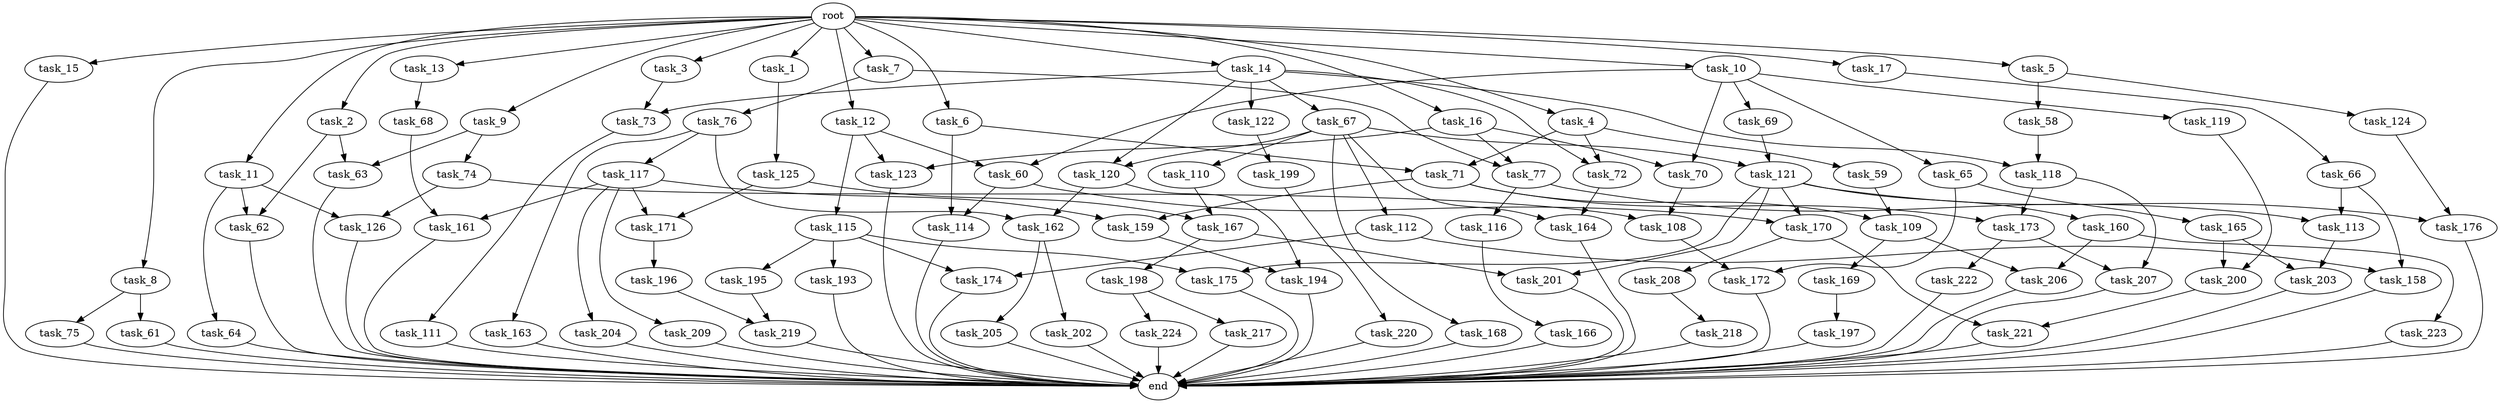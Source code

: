 digraph G {
  root [size="0.000000"];
  task_1 [size="1024.000000"];
  task_2 [size="1024.000000"];
  task_3 [size="1024.000000"];
  task_4 [size="1024.000000"];
  task_5 [size="1024.000000"];
  task_6 [size="1024.000000"];
  task_7 [size="1024.000000"];
  task_8 [size="1024.000000"];
  task_9 [size="1024.000000"];
  task_10 [size="1024.000000"];
  task_11 [size="1024.000000"];
  task_12 [size="1024.000000"];
  task_13 [size="1024.000000"];
  task_14 [size="1024.000000"];
  task_15 [size="1024.000000"];
  task_16 [size="1024.000000"];
  task_17 [size="1024.000000"];
  task_58 [size="420906795008.000000"];
  task_59 [size="34359738368.000000"];
  task_60 [size="1717986918400.000000"];
  task_61 [size="34359738368.000000"];
  task_62 [size="1073741824000.000000"];
  task_63 [size="893353197568.000000"];
  task_64 [size="214748364800.000000"];
  task_65 [size="858993459200.000000"];
  task_66 [size="695784701952.000000"];
  task_67 [size="695784701952.000000"];
  task_68 [size="77309411328.000000"];
  task_69 [size="858993459200.000000"];
  task_70 [size="1554778161152.000000"];
  task_71 [size="455266533376.000000"];
  task_72 [size="730144440320.000000"];
  task_73 [size="1005022347264.000000"];
  task_74 [size="34359738368.000000"];
  task_75 [size="34359738368.000000"];
  task_76 [size="695784701952.000000"];
  task_77 [size="1391569403904.000000"];
  task_108 [size="730144440320.000000"];
  task_109 [size="687194767360.000000"];
  task_110 [size="137438953472.000000"];
  task_111 [size="77309411328.000000"];
  task_112 [size="137438953472.000000"];
  task_113 [size="214748364800.000000"];
  task_114 [size="970662608896.000000"];
  task_115 [size="858993459200.000000"];
  task_116 [size="77309411328.000000"];
  task_117 [size="549755813888.000000"];
  task_118 [size="773094113280.000000"];
  task_119 [size="858993459200.000000"];
  task_120 [size="833223655424.000000"];
  task_121 [size="274877906944.000000"];
  task_122 [size="695784701952.000000"];
  task_123 [size="1554778161152.000000"];
  task_124 [size="420906795008.000000"];
  task_125 [size="549755813888.000000"];
  task_126 [size="910533066752.000000"];
  task_158 [size="171798691840.000000"];
  task_159 [size="687194767360.000000"];
  task_160 [size="214748364800.000000"];
  task_161 [size="214748364800.000000"];
  task_162 [size="858993459200.000000"];
  task_163 [size="549755813888.000000"];
  task_164 [size="996432412672.000000"];
  task_165 [size="695784701952.000000"];
  task_166 [size="34359738368.000000"];
  task_167 [size="446676598784.000000"];
  task_168 [size="137438953472.000000"];
  task_169 [size="137438953472.000000"];
  task_170 [size="764504178688.000000"];
  task_171 [size="274877906944.000000"];
  task_172 [size="1391569403904.000000"];
  task_173 [size="1245540515840.000000"];
  task_174 [size="343597383680.000000"];
  task_175 [size="523986010112.000000"];
  task_176 [size="429496729600.000000"];
  task_193 [size="309237645312.000000"];
  task_194 [size="343597383680.000000"];
  task_195 [size="309237645312.000000"];
  task_196 [size="214748364800.000000"];
  task_197 [size="858993459200.000000"];
  task_198 [size="34359738368.000000"];
  task_199 [size="34359738368.000000"];
  task_200 [size="773094113280.000000"];
  task_201 [size="249108103168.000000"];
  task_202 [size="77309411328.000000"];
  task_203 [size="498216206336.000000"];
  task_204 [size="137438953472.000000"];
  task_205 [size="77309411328.000000"];
  task_206 [size="558345748480.000000"];
  task_207 [size="1116691496960.000000"];
  task_208 [size="34359738368.000000"];
  task_209 [size="137438953472.000000"];
  task_217 [size="549755813888.000000"];
  task_218 [size="420906795008.000000"];
  task_219 [size="1073741824000.000000"];
  task_220 [size="77309411328.000000"];
  task_221 [size="893353197568.000000"];
  task_222 [size="420906795008.000000"];
  task_223 [size="420906795008.000000"];
  task_224 [size="549755813888.000000"];
  end [size="0.000000"];

  root -> task_1 [size="1.000000"];
  root -> task_2 [size="1.000000"];
  root -> task_3 [size="1.000000"];
  root -> task_4 [size="1.000000"];
  root -> task_5 [size="1.000000"];
  root -> task_6 [size="1.000000"];
  root -> task_7 [size="1.000000"];
  root -> task_8 [size="1.000000"];
  root -> task_9 [size="1.000000"];
  root -> task_10 [size="1.000000"];
  root -> task_11 [size="1.000000"];
  root -> task_12 [size="1.000000"];
  root -> task_13 [size="1.000000"];
  root -> task_14 [size="1.000000"];
  root -> task_15 [size="1.000000"];
  root -> task_16 [size="1.000000"];
  root -> task_17 [size="1.000000"];
  task_1 -> task_125 [size="536870912.000000"];
  task_2 -> task_62 [size="838860800.000000"];
  task_2 -> task_63 [size="838860800.000000"];
  task_3 -> task_73 [size="301989888.000000"];
  task_4 -> task_59 [size="33554432.000000"];
  task_4 -> task_71 [size="33554432.000000"];
  task_4 -> task_72 [size="33554432.000000"];
  task_5 -> task_58 [size="411041792.000000"];
  task_5 -> task_124 [size="411041792.000000"];
  task_6 -> task_71 [size="411041792.000000"];
  task_6 -> task_114 [size="411041792.000000"];
  task_7 -> task_76 [size="679477248.000000"];
  task_7 -> task_77 [size="679477248.000000"];
  task_8 -> task_61 [size="33554432.000000"];
  task_8 -> task_75 [size="33554432.000000"];
  task_9 -> task_63 [size="33554432.000000"];
  task_9 -> task_74 [size="33554432.000000"];
  task_10 -> task_60 [size="838860800.000000"];
  task_10 -> task_65 [size="838860800.000000"];
  task_10 -> task_69 [size="838860800.000000"];
  task_10 -> task_70 [size="838860800.000000"];
  task_10 -> task_119 [size="838860800.000000"];
  task_11 -> task_62 [size="209715200.000000"];
  task_11 -> task_64 [size="209715200.000000"];
  task_11 -> task_126 [size="209715200.000000"];
  task_12 -> task_60 [size="838860800.000000"];
  task_12 -> task_115 [size="838860800.000000"];
  task_12 -> task_123 [size="838860800.000000"];
  task_13 -> task_68 [size="75497472.000000"];
  task_14 -> task_67 [size="679477248.000000"];
  task_14 -> task_72 [size="679477248.000000"];
  task_14 -> task_73 [size="679477248.000000"];
  task_14 -> task_118 [size="679477248.000000"];
  task_14 -> task_120 [size="679477248.000000"];
  task_14 -> task_122 [size="679477248.000000"];
  task_15 -> end [size="1.000000"];
  task_16 -> task_70 [size="679477248.000000"];
  task_16 -> task_77 [size="679477248.000000"];
  task_16 -> task_123 [size="679477248.000000"];
  task_17 -> task_66 [size="679477248.000000"];
  task_58 -> task_118 [size="75497472.000000"];
  task_59 -> task_109 [size="134217728.000000"];
  task_60 -> task_114 [size="536870912.000000"];
  task_60 -> task_170 [size="536870912.000000"];
  task_61 -> end [size="1.000000"];
  task_62 -> end [size="1.000000"];
  task_63 -> end [size="1.000000"];
  task_64 -> end [size="1.000000"];
  task_65 -> task_165 [size="679477248.000000"];
  task_65 -> task_172 [size="679477248.000000"];
  task_66 -> task_113 [size="134217728.000000"];
  task_66 -> task_158 [size="134217728.000000"];
  task_67 -> task_110 [size="134217728.000000"];
  task_67 -> task_112 [size="134217728.000000"];
  task_67 -> task_120 [size="134217728.000000"];
  task_67 -> task_121 [size="134217728.000000"];
  task_67 -> task_164 [size="134217728.000000"];
  task_67 -> task_168 [size="134217728.000000"];
  task_68 -> task_161 [size="75497472.000000"];
  task_69 -> task_121 [size="134217728.000000"];
  task_70 -> task_108 [size="33554432.000000"];
  task_71 -> task_109 [size="536870912.000000"];
  task_71 -> task_159 [size="536870912.000000"];
  task_71 -> task_173 [size="536870912.000000"];
  task_72 -> task_164 [size="838860800.000000"];
  task_73 -> task_111 [size="75497472.000000"];
  task_74 -> task_108 [size="679477248.000000"];
  task_74 -> task_126 [size="679477248.000000"];
  task_75 -> end [size="1.000000"];
  task_76 -> task_117 [size="536870912.000000"];
  task_76 -> task_162 [size="536870912.000000"];
  task_76 -> task_163 [size="536870912.000000"];
  task_77 -> task_113 [size="75497472.000000"];
  task_77 -> task_116 [size="75497472.000000"];
  task_108 -> task_172 [size="679477248.000000"];
  task_109 -> task_169 [size="134217728.000000"];
  task_109 -> task_206 [size="134217728.000000"];
  task_110 -> task_167 [size="301989888.000000"];
  task_111 -> end [size="1.000000"];
  task_112 -> task_158 [size="33554432.000000"];
  task_112 -> task_174 [size="33554432.000000"];
  task_113 -> task_203 [size="411041792.000000"];
  task_114 -> end [size="1.000000"];
  task_115 -> task_174 [size="301989888.000000"];
  task_115 -> task_175 [size="301989888.000000"];
  task_115 -> task_193 [size="301989888.000000"];
  task_115 -> task_195 [size="301989888.000000"];
  task_116 -> task_166 [size="33554432.000000"];
  task_117 -> task_159 [size="134217728.000000"];
  task_117 -> task_161 [size="134217728.000000"];
  task_117 -> task_171 [size="134217728.000000"];
  task_117 -> task_204 [size="134217728.000000"];
  task_117 -> task_209 [size="134217728.000000"];
  task_118 -> task_173 [size="679477248.000000"];
  task_118 -> task_207 [size="679477248.000000"];
  task_119 -> task_200 [size="679477248.000000"];
  task_120 -> task_162 [size="301989888.000000"];
  task_120 -> task_194 [size="301989888.000000"];
  task_121 -> task_160 [size="209715200.000000"];
  task_121 -> task_170 [size="209715200.000000"];
  task_121 -> task_175 [size="209715200.000000"];
  task_121 -> task_176 [size="209715200.000000"];
  task_121 -> task_201 [size="209715200.000000"];
  task_122 -> task_199 [size="33554432.000000"];
  task_123 -> end [size="1.000000"];
  task_124 -> task_176 [size="209715200.000000"];
  task_125 -> task_167 [size="134217728.000000"];
  task_125 -> task_171 [size="134217728.000000"];
  task_126 -> end [size="1.000000"];
  task_158 -> end [size="1.000000"];
  task_159 -> task_194 [size="33554432.000000"];
  task_160 -> task_206 [size="411041792.000000"];
  task_160 -> task_223 [size="411041792.000000"];
  task_161 -> end [size="1.000000"];
  task_162 -> task_202 [size="75497472.000000"];
  task_162 -> task_205 [size="75497472.000000"];
  task_163 -> end [size="1.000000"];
  task_164 -> end [size="1.000000"];
  task_165 -> task_200 [size="75497472.000000"];
  task_165 -> task_203 [size="75497472.000000"];
  task_166 -> end [size="1.000000"];
  task_167 -> task_198 [size="33554432.000000"];
  task_167 -> task_201 [size="33554432.000000"];
  task_168 -> end [size="1.000000"];
  task_169 -> task_197 [size="838860800.000000"];
  task_170 -> task_208 [size="33554432.000000"];
  task_170 -> task_221 [size="33554432.000000"];
  task_171 -> task_196 [size="209715200.000000"];
  task_172 -> end [size="1.000000"];
  task_173 -> task_207 [size="411041792.000000"];
  task_173 -> task_222 [size="411041792.000000"];
  task_174 -> end [size="1.000000"];
  task_175 -> end [size="1.000000"];
  task_176 -> end [size="1.000000"];
  task_193 -> end [size="1.000000"];
  task_194 -> end [size="1.000000"];
  task_195 -> task_219 [size="209715200.000000"];
  task_196 -> task_219 [size="838860800.000000"];
  task_197 -> end [size="1.000000"];
  task_198 -> task_217 [size="536870912.000000"];
  task_198 -> task_224 [size="536870912.000000"];
  task_199 -> task_220 [size="75497472.000000"];
  task_200 -> task_221 [size="838860800.000000"];
  task_201 -> end [size="1.000000"];
  task_202 -> end [size="1.000000"];
  task_203 -> end [size="1.000000"];
  task_204 -> end [size="1.000000"];
  task_205 -> end [size="1.000000"];
  task_206 -> end [size="1.000000"];
  task_207 -> end [size="1.000000"];
  task_208 -> task_218 [size="411041792.000000"];
  task_209 -> end [size="1.000000"];
  task_217 -> end [size="1.000000"];
  task_218 -> end [size="1.000000"];
  task_219 -> end [size="1.000000"];
  task_220 -> end [size="1.000000"];
  task_221 -> end [size="1.000000"];
  task_222 -> end [size="1.000000"];
  task_223 -> end [size="1.000000"];
  task_224 -> end [size="1.000000"];
}
